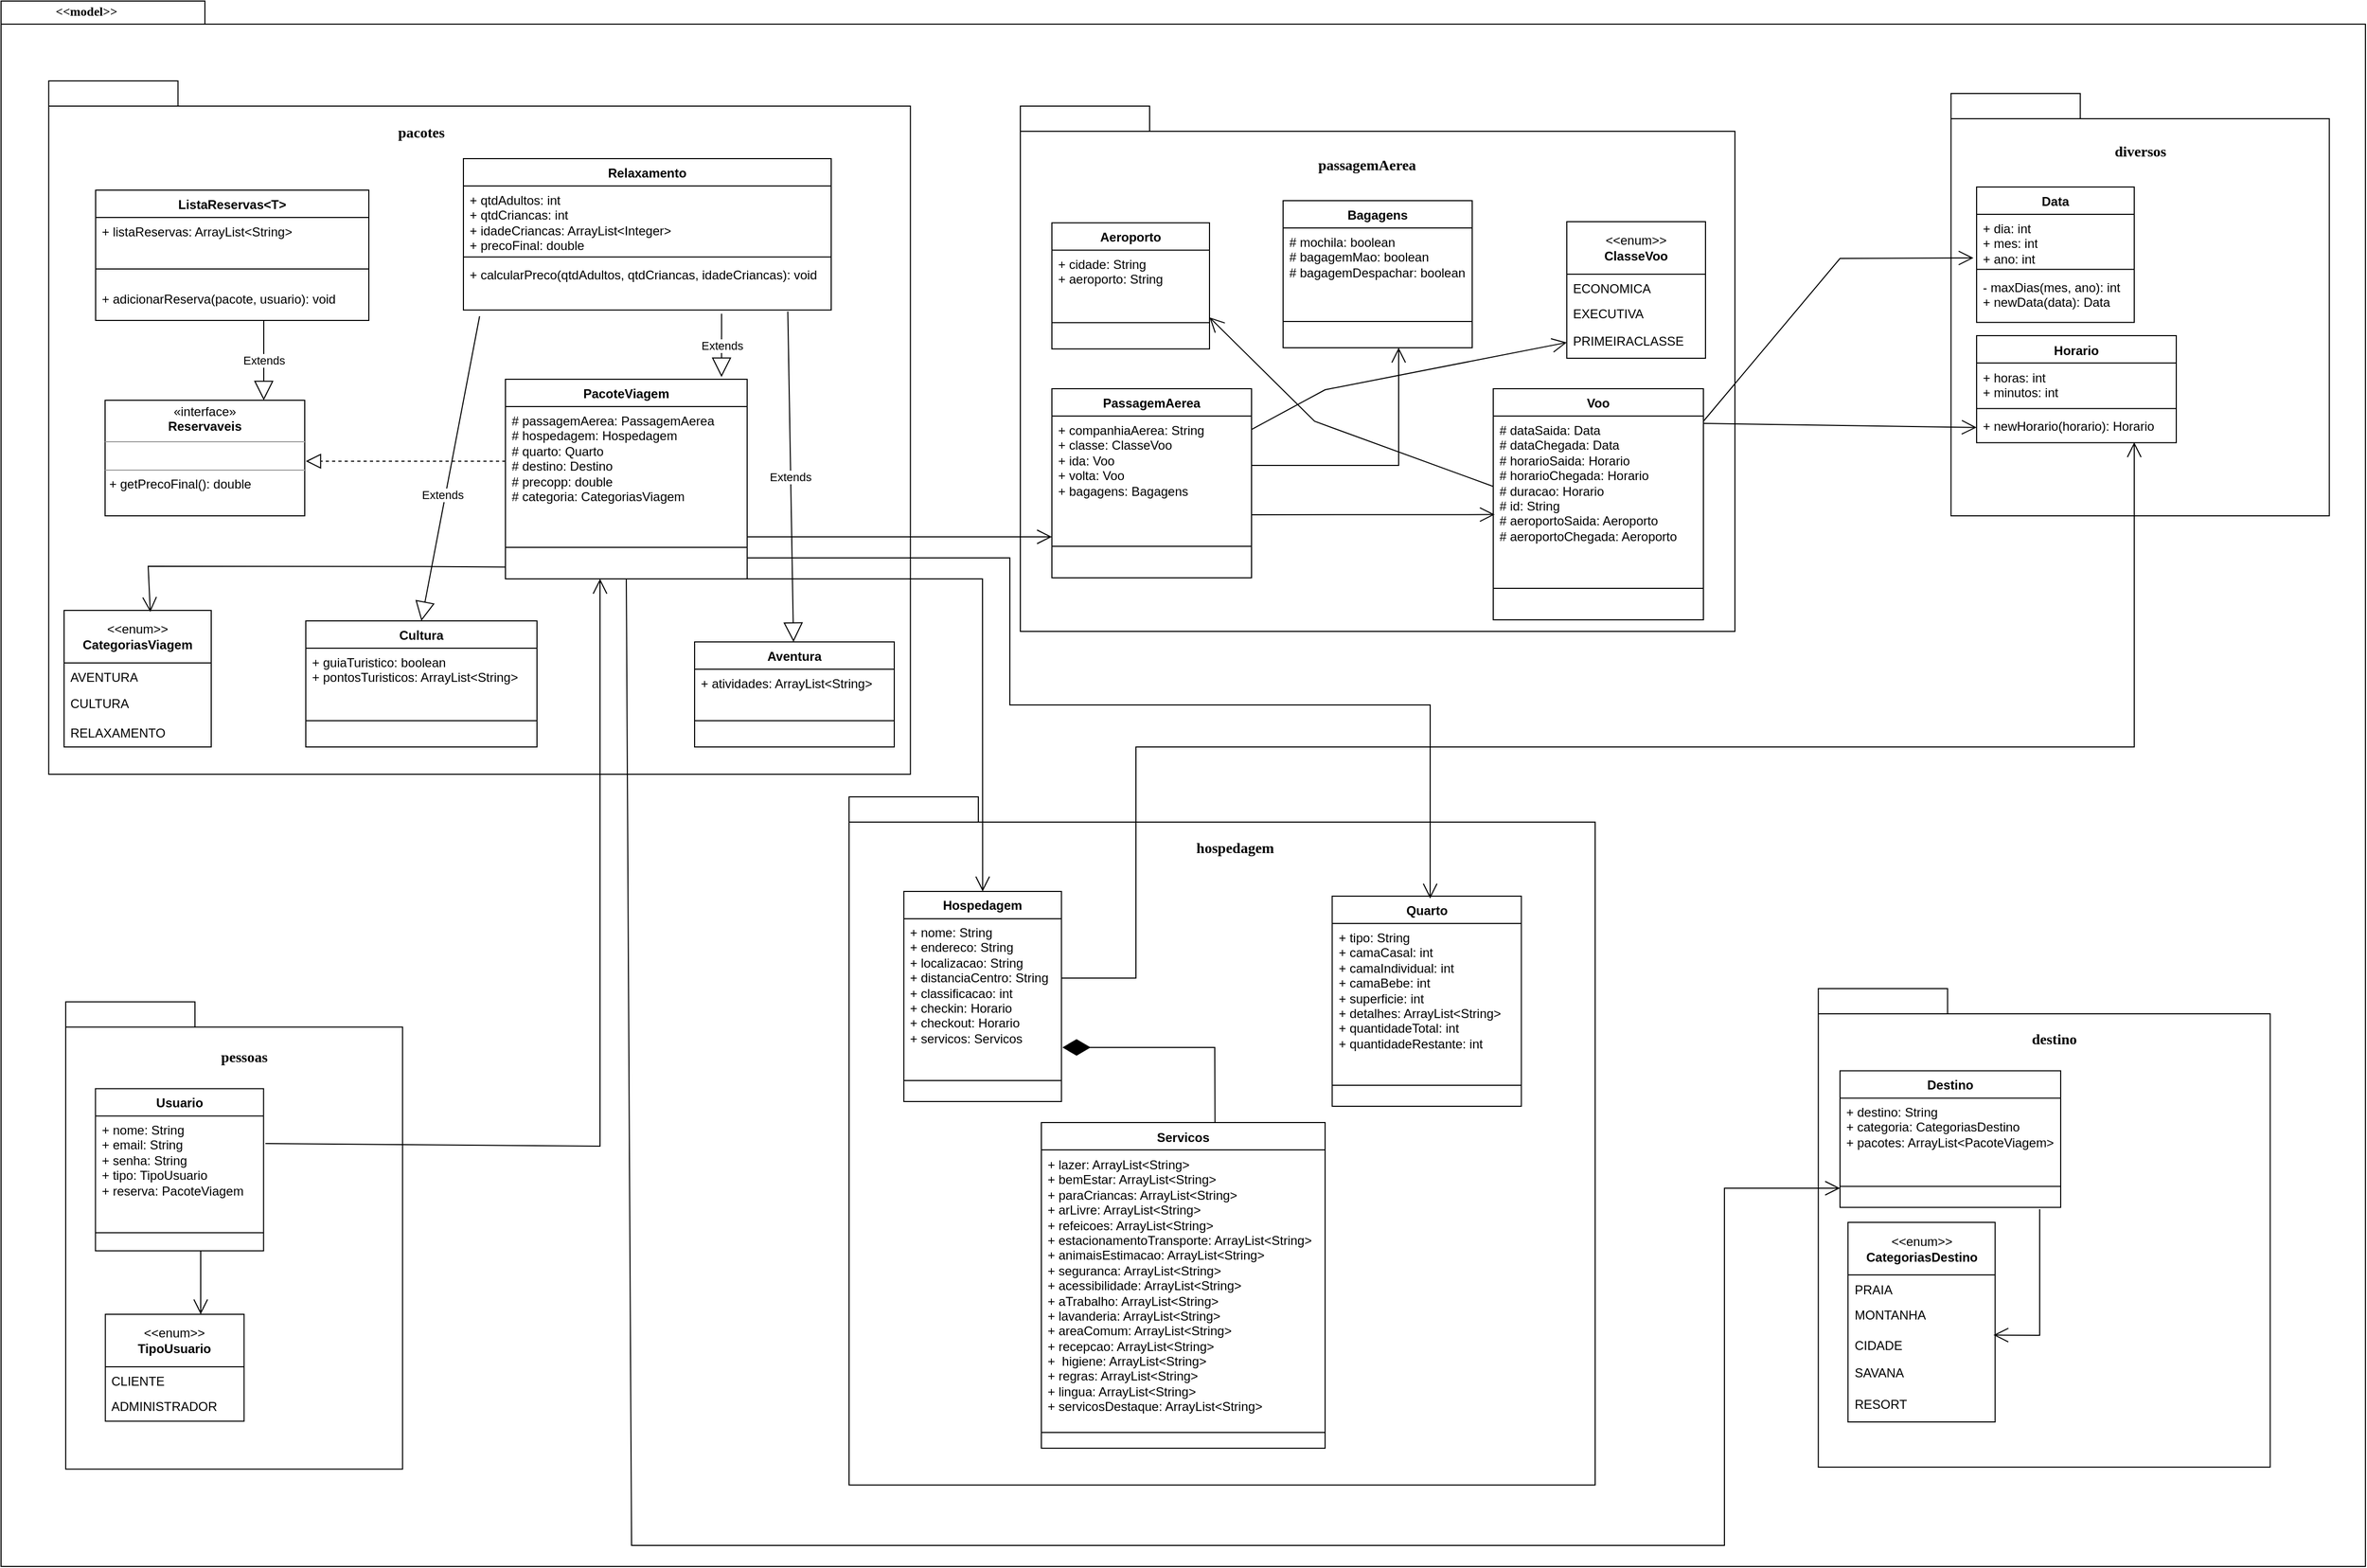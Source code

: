 <mxfile version="22.1.4" type="github">
  <diagram name="Page-1" id="b5b7bab2-c9e2-2cf4-8b2a-24fd1a2a6d21">
    <mxGraphModel dx="4480" dy="1912" grid="1" gridSize="10" guides="1" tooltips="1" connect="1" arrows="1" fold="1" page="1" pageScale="1" pageWidth="827" pageHeight="1169" background="none" math="0" shadow="0">
      <root>
        <mxCell id="0" />
        <mxCell id="1" parent="0" />
        <mxCell id="6e0c8c40b5770093-72" value="" style="shape=folder;fontStyle=1;spacingTop=10;tabWidth=194;tabHeight=22;tabPosition=left;html=1;rounded=0;shadow=0;comic=0;labelBackgroundColor=none;strokeWidth=1;fillColor=none;fontFamily=Verdana;fontSize=10;align=center;" parent="1" vertex="1">
          <mxGeometry x="220" y="20" width="2250" height="1490" as="geometry" />
        </mxCell>
        <mxCell id="6e0c8c40b5770093-18" value="" style="group" parent="1" vertex="1" connectable="0">
          <mxGeometry x="280" y="70" width="820" height="660" as="geometry" />
        </mxCell>
        <mxCell id="6e0c8c40b5770093-11" value="" style="shape=folder;fontStyle=1;spacingTop=10;tabWidth=123;tabHeight=24;tabPosition=left;html=1;rounded=0;shadow=0;comic=0;labelBackgroundColor=none;strokeWidth=1;fontFamily=Verdana;fontSize=10;align=center;" parent="6e0c8c40b5770093-18" vertex="1">
          <mxGeometry x="-14.64" y="25.99" width="820" height="660" as="geometry" />
        </mxCell>
        <mxCell id="uOKciexOjNlCDNnouLq3-6" value="&lt;font face=&quot;Verdana&quot; style=&quot;font-size: 14px;&quot;&gt;&lt;b&gt;pacotes&lt;/b&gt;&lt;/font&gt;" style="text;html=1;strokeColor=none;fillColor=none;align=center;verticalAlign=middle;whiteSpace=wrap;rounded=0;" vertex="1" parent="6e0c8c40b5770093-18">
          <mxGeometry x="252.141" y="-0.0" width="175.714" height="152.308" as="geometry" />
        </mxCell>
        <mxCell id="uOKciexOjNlCDNnouLq3-84" value="&amp;lt;&amp;lt;enum&amp;gt;&amp;gt;&lt;br&gt;&lt;b&gt;CategoriasViagem&lt;/b&gt;" style="swimlane;fontStyle=0;childLayout=stackLayout;horizontal=1;startSize=50;fillColor=none;horizontalStack=0;resizeParent=1;resizeParentMax=0;resizeLast=0;collapsible=1;marginBottom=0;whiteSpace=wrap;html=1;" vertex="1" parent="6e0c8c40b5770093-18">
          <mxGeometry y="530" width="140" height="129.996" as="geometry" />
        </mxCell>
        <mxCell id="uOKciexOjNlCDNnouLq3-85" value="AVENTURA" style="text;strokeColor=none;fillColor=none;align=left;verticalAlign=top;spacingLeft=4;spacingRight=4;overflow=hidden;rotatable=0;points=[[0,0.5],[1,0.5]];portConstraint=eastwest;whiteSpace=wrap;html=1;" vertex="1" parent="uOKciexOjNlCDNnouLq3-84">
          <mxGeometry y="50" width="140" height="24.514" as="geometry" />
        </mxCell>
        <mxCell id="uOKciexOjNlCDNnouLq3-86" value="CULTURA" style="text;strokeColor=none;fillColor=none;align=left;verticalAlign=top;spacingLeft=4;spacingRight=4;overflow=hidden;rotatable=0;points=[[0,0.5],[1,0.5]];portConstraint=eastwest;whiteSpace=wrap;html=1;" vertex="1" parent="uOKciexOjNlCDNnouLq3-84">
          <mxGeometry y="74.514" width="140" height="28.971" as="geometry" />
        </mxCell>
        <mxCell id="uOKciexOjNlCDNnouLq3-87" value="RELAXAMENTO" style="text;strokeColor=none;fillColor=none;align=left;verticalAlign=top;spacingLeft=4;spacingRight=4;overflow=hidden;rotatable=0;points=[[0,0.5],[1,0.5]];portConstraint=eastwest;whiteSpace=wrap;html=1;" vertex="1" parent="uOKciexOjNlCDNnouLq3-84">
          <mxGeometry y="103.486" width="140" height="26.51" as="geometry" />
        </mxCell>
        <mxCell id="uOKciexOjNlCDNnouLq3-90" value="ListaReservas&amp;lt;T&amp;gt;" style="swimlane;fontStyle=1;align=center;verticalAlign=top;childLayout=stackLayout;horizontal=1;startSize=26;horizontalStack=0;resizeParent=1;resizeParentMax=0;resizeLast=0;collapsible=1;marginBottom=0;whiteSpace=wrap;html=1;" vertex="1" parent="6e0c8c40b5770093-18">
          <mxGeometry x="30" y="130" width="260" height="124" as="geometry" />
        </mxCell>
        <mxCell id="uOKciexOjNlCDNnouLq3-91" value="+ listaReservas: ArrayList&amp;lt;String&amp;gt;&lt;br&gt;" style="text;strokeColor=none;fillColor=none;align=left;verticalAlign=top;spacingLeft=4;spacingRight=4;overflow=hidden;rotatable=0;points=[[0,0.5],[1,0.5]];portConstraint=eastwest;whiteSpace=wrap;html=1;" vertex="1" parent="uOKciexOjNlCDNnouLq3-90">
          <mxGeometry y="26" width="260" height="34" as="geometry" />
        </mxCell>
        <mxCell id="uOKciexOjNlCDNnouLq3-92" value="" style="line;strokeWidth=1;fillColor=none;align=left;verticalAlign=middle;spacingTop=-1;spacingLeft=3;spacingRight=3;rotatable=0;labelPosition=right;points=[];portConstraint=eastwest;strokeColor=inherit;" vertex="1" parent="uOKciexOjNlCDNnouLq3-90">
          <mxGeometry y="60" width="260" height="30" as="geometry" />
        </mxCell>
        <mxCell id="uOKciexOjNlCDNnouLq3-93" value="+ adicionarReserva(pacote, usuario): void" style="text;strokeColor=none;fillColor=none;align=left;verticalAlign=top;spacingLeft=4;spacingRight=4;overflow=hidden;rotatable=0;points=[[0,0.5],[1,0.5]];portConstraint=eastwest;whiteSpace=wrap;html=1;" vertex="1" parent="uOKciexOjNlCDNnouLq3-90">
          <mxGeometry y="90" width="260" height="34" as="geometry" />
        </mxCell>
        <mxCell id="uOKciexOjNlCDNnouLq3-94" value="PacoteViagem" style="swimlane;fontStyle=1;align=center;verticalAlign=top;childLayout=stackLayout;horizontal=1;startSize=26;horizontalStack=0;resizeParent=1;resizeParentMax=0;resizeLast=0;collapsible=1;marginBottom=0;whiteSpace=wrap;html=1;" vertex="1" parent="6e0c8c40b5770093-18">
          <mxGeometry x="420" y="309.995" width="230" height="190" as="geometry" />
        </mxCell>
        <mxCell id="uOKciexOjNlCDNnouLq3-95" value="#&amp;nbsp;passagemAerea: PassagemAerea&lt;br&gt;#&amp;nbsp;hospedagem: Hospedagem&lt;br&gt;#&amp;nbsp;quarto: Quarto&lt;br&gt;#&amp;nbsp;destino: Destino&lt;br style=&quot;border-color: var(--border-color);&quot;&gt;#&amp;nbsp;precopp: double&lt;br&gt;#&amp;nbsp;categoria: CategoriasViagem" style="text;strokeColor=none;fillColor=none;align=left;verticalAlign=top;spacingLeft=4;spacingRight=4;overflow=hidden;rotatable=0;points=[[0,0.5],[1,0.5]];portConstraint=eastwest;whiteSpace=wrap;html=1;" vertex="1" parent="uOKciexOjNlCDNnouLq3-94">
          <mxGeometry y="26" width="230" height="104" as="geometry" />
        </mxCell>
        <mxCell id="uOKciexOjNlCDNnouLq3-96" value="" style="line;strokeWidth=1;fillColor=none;align=left;verticalAlign=middle;spacingTop=-1;spacingLeft=3;spacingRight=3;rotatable=0;labelPosition=right;points=[];portConstraint=eastwest;strokeColor=inherit;" vertex="1" parent="uOKciexOjNlCDNnouLq3-94">
          <mxGeometry y="130" width="230" height="60" as="geometry" />
        </mxCell>
        <mxCell id="uOKciexOjNlCDNnouLq3-98" value="&lt;p style=&quot;margin:0px;margin-top:4px;text-align:center;&quot;&gt;«interface»&lt;br style=&quot;border-color: var(--border-color);&quot;&gt;&lt;b style=&quot;border-color: var(--border-color);&quot;&gt;Reservaveis&lt;/b&gt;&lt;br&gt;&lt;/p&gt;&lt;hr size=&quot;1&quot;&gt;&lt;p style=&quot;margin:0px;margin-left:4px;&quot;&gt;&lt;br&gt;&lt;/p&gt;&lt;hr size=&quot;1&quot;&gt;&lt;p style=&quot;margin:0px;margin-left:4px;&quot;&gt;+ getPrecoFinal(): double&lt;br&gt;&lt;/p&gt;" style="verticalAlign=top;align=left;overflow=fill;fontSize=12;fontFamily=Helvetica;html=1;whiteSpace=wrap;" vertex="1" parent="6e0c8c40b5770093-18">
          <mxGeometry x="39" y="330" width="190" height="110" as="geometry" />
        </mxCell>
        <mxCell id="uOKciexOjNlCDNnouLq3-99" value="Relaxamento" style="swimlane;fontStyle=1;align=center;verticalAlign=top;childLayout=stackLayout;horizontal=1;startSize=26;horizontalStack=0;resizeParent=1;resizeParentMax=0;resizeLast=0;collapsible=1;marginBottom=0;whiteSpace=wrap;html=1;" vertex="1" parent="6e0c8c40b5770093-18">
          <mxGeometry x="380" y="99.995" width="350" height="144.15" as="geometry" />
        </mxCell>
        <mxCell id="uOKciexOjNlCDNnouLq3-100" value="+&amp;nbsp;qtdAdultos: int&lt;br&gt;+&amp;nbsp;qtdCriancas: int&lt;br&gt;+&amp;nbsp;idadeCriancas: ArrayList&amp;lt;Integer&amp;gt;&lt;br&gt;+&amp;nbsp;precoFinal: double" style="text;strokeColor=none;fillColor=none;align=left;verticalAlign=top;spacingLeft=4;spacingRight=4;overflow=hidden;rotatable=0;points=[[0,0.5],[1,0.5]];portConstraint=eastwest;whiteSpace=wrap;html=1;" vertex="1" parent="uOKciexOjNlCDNnouLq3-99">
          <mxGeometry y="26" width="350" height="64" as="geometry" />
        </mxCell>
        <mxCell id="uOKciexOjNlCDNnouLq3-101" value="" style="line;strokeWidth=1;fillColor=none;align=left;verticalAlign=middle;spacingTop=-1;spacingLeft=3;spacingRight=3;rotatable=0;labelPosition=right;points=[];portConstraint=eastwest;strokeColor=inherit;" vertex="1" parent="uOKciexOjNlCDNnouLq3-99">
          <mxGeometry y="90" width="350" height="7.22" as="geometry" />
        </mxCell>
        <mxCell id="uOKciexOjNlCDNnouLq3-102" value="+ calcularPreco(qtdAdultos, qtdCriancas, idadeCriancas): void" style="text;strokeColor=none;fillColor=none;align=left;verticalAlign=top;spacingLeft=4;spacingRight=4;overflow=hidden;rotatable=0;points=[[0,0.5],[1,0.5]];portConstraint=eastwest;whiteSpace=wrap;html=1;" vertex="1" parent="uOKciexOjNlCDNnouLq3-99">
          <mxGeometry y="97.22" width="350" height="46.93" as="geometry" />
        </mxCell>
        <mxCell id="uOKciexOjNlCDNnouLq3-104" value="Cultura" style="swimlane;fontStyle=1;align=center;verticalAlign=top;childLayout=stackLayout;horizontal=1;startSize=26;horizontalStack=0;resizeParent=1;resizeParentMax=0;resizeLast=0;collapsible=1;marginBottom=0;whiteSpace=wrap;html=1;" vertex="1" parent="6e0c8c40b5770093-18">
          <mxGeometry x="230" y="539.995" width="220" height="120" as="geometry" />
        </mxCell>
        <mxCell id="uOKciexOjNlCDNnouLq3-105" value="+ guiaTuristico: boolean&lt;br&gt;+ pontosTuristicos: ArrayList&amp;lt;String&amp;gt;" style="text;strokeColor=none;fillColor=none;align=left;verticalAlign=top;spacingLeft=4;spacingRight=4;overflow=hidden;rotatable=0;points=[[0,0.5],[1,0.5]];portConstraint=eastwest;whiteSpace=wrap;html=1;" vertex="1" parent="uOKciexOjNlCDNnouLq3-104">
          <mxGeometry y="26" width="220" height="44" as="geometry" />
        </mxCell>
        <mxCell id="uOKciexOjNlCDNnouLq3-106" value="" style="line;strokeWidth=1;fillColor=none;align=left;verticalAlign=middle;spacingTop=-1;spacingLeft=3;spacingRight=3;rotatable=0;labelPosition=right;points=[];portConstraint=eastwest;strokeColor=inherit;" vertex="1" parent="uOKciexOjNlCDNnouLq3-104">
          <mxGeometry y="70" width="220" height="50" as="geometry" />
        </mxCell>
        <mxCell id="uOKciexOjNlCDNnouLq3-107" value="Aventura" style="swimlane;fontStyle=1;align=center;verticalAlign=top;childLayout=stackLayout;horizontal=1;startSize=26;horizontalStack=0;resizeParent=1;resizeParentMax=0;resizeLast=0;collapsible=1;marginBottom=0;whiteSpace=wrap;html=1;" vertex="1" parent="6e0c8c40b5770093-18">
          <mxGeometry x="600" y="559.995" width="190" height="100" as="geometry" />
        </mxCell>
        <mxCell id="uOKciexOjNlCDNnouLq3-108" value="+ atividades: ArrayList&amp;lt;String&amp;gt;" style="text;strokeColor=none;fillColor=none;align=left;verticalAlign=top;spacingLeft=4;spacingRight=4;overflow=hidden;rotatable=0;points=[[0,0.5],[1,0.5]];portConstraint=eastwest;whiteSpace=wrap;html=1;" vertex="1" parent="uOKciexOjNlCDNnouLq3-107">
          <mxGeometry y="26" width="190" height="24" as="geometry" />
        </mxCell>
        <mxCell id="uOKciexOjNlCDNnouLq3-109" value="" style="line;strokeWidth=1;fillColor=none;align=left;verticalAlign=middle;spacingTop=-1;spacingLeft=3;spacingRight=3;rotatable=0;labelPosition=right;points=[];portConstraint=eastwest;strokeColor=inherit;" vertex="1" parent="uOKciexOjNlCDNnouLq3-107">
          <mxGeometry y="50" width="190" height="50" as="geometry" />
        </mxCell>
        <mxCell id="uOKciexOjNlCDNnouLq3-115" value="" style="endArrow=open;endFill=1;endSize=12;html=1;rounded=0;exitX=-0.007;exitY=0.975;exitDx=0;exitDy=0;exitPerimeter=0;entryX=0.586;entryY=0.012;entryDx=0;entryDy=0;entryPerimeter=0;" edge="1" parent="6e0c8c40b5770093-18" target="uOKciexOjNlCDNnouLq3-84">
          <mxGeometry width="160" relative="1" as="geometry">
            <mxPoint x="420.0" y="488.695" as="sourcePoint" />
            <mxPoint x="354.78" y="281.3" as="targetPoint" />
            <Array as="points">
              <mxPoint x="341.61" y="488.3" />
              <mxPoint x="80" y="488" />
            </Array>
          </mxGeometry>
        </mxCell>
        <mxCell id="uOKciexOjNlCDNnouLq3-117" value="Extends" style="endArrow=block;endSize=16;endFill=0;html=1;rounded=0;entryX=0.894;entryY=-0.011;entryDx=0;entryDy=0;entryPerimeter=0;exitX=0.702;exitY=1.074;exitDx=0;exitDy=0;exitPerimeter=0;" edge="1" parent="6e0c8c40b5770093-18" source="uOKciexOjNlCDNnouLq3-102" target="uOKciexOjNlCDNnouLq3-94">
          <mxGeometry width="160" relative="1" as="geometry">
            <mxPoint x="475" y="290" as="sourcePoint" />
            <mxPoint x="635" y="290" as="targetPoint" />
          </mxGeometry>
        </mxCell>
        <mxCell id="uOKciexOjNlCDNnouLq3-118" value="" style="endArrow=block;dashed=1;endFill=0;endSize=12;html=1;rounded=0;exitX=0;exitY=0.5;exitDx=0;exitDy=0;" edge="1" parent="6e0c8c40b5770093-18" source="uOKciexOjNlCDNnouLq3-95">
          <mxGeometry width="160" relative="1" as="geometry">
            <mxPoint x="252.14" y="384.29" as="sourcePoint" />
            <mxPoint x="230" y="388" as="targetPoint" />
          </mxGeometry>
        </mxCell>
        <mxCell id="uOKciexOjNlCDNnouLq3-121" value="Extends" style="endArrow=block;endSize=16;endFill=0;html=1;rounded=0;" edge="1" parent="6e0c8c40b5770093-18">
          <mxGeometry width="160" relative="1" as="geometry">
            <mxPoint x="190" y="254" as="sourcePoint" />
            <mxPoint x="190" y="330" as="targetPoint" />
            <Array as="points">
              <mxPoint x="190" y="300" />
            </Array>
          </mxGeometry>
        </mxCell>
        <mxCell id="uOKciexOjNlCDNnouLq3-123" value="Extends" style="endArrow=block;endSize=16;endFill=0;html=1;rounded=0;exitX=0.044;exitY=1.125;exitDx=0;exitDy=0;exitPerimeter=0;entryX=0.5;entryY=0;entryDx=0;entryDy=0;" edge="1" parent="6e0c8c40b5770093-18" source="uOKciexOjNlCDNnouLq3-102" target="uOKciexOjNlCDNnouLq3-104">
          <mxGeometry x="0.176" y="-3" width="160" relative="1" as="geometry">
            <mxPoint x="200" y="264" as="sourcePoint" />
            <mxPoint x="200" y="340" as="targetPoint" />
            <Array as="points" />
            <mxPoint as="offset" />
          </mxGeometry>
        </mxCell>
        <mxCell id="uOKciexOjNlCDNnouLq3-124" value="Extends" style="endArrow=block;endSize=16;endFill=0;html=1;rounded=0;exitX=0.882;exitY=1.03;exitDx=0;exitDy=0;exitPerimeter=0;" edge="1" parent="6e0c8c40b5770093-18" source="uOKciexOjNlCDNnouLq3-102" target="uOKciexOjNlCDNnouLq3-107">
          <mxGeometry width="160" relative="1" as="geometry">
            <mxPoint x="636" y="258" as="sourcePoint" />
            <mxPoint x="636" y="318" as="targetPoint" />
          </mxGeometry>
        </mxCell>
        <mxCell id="6e0c8c40b5770093-19" value="" style="group" parent="1" vertex="1" connectable="0">
          <mxGeometry x="1190" y="120" width="680" height="508.02" as="geometry" />
        </mxCell>
        <mxCell id="6e0c8c40b5770093-20" value="" style="shape=folder;fontStyle=1;spacingTop=10;tabWidth=123;tabHeight=24;tabPosition=left;html=1;rounded=0;shadow=0;comic=0;labelBackgroundColor=none;strokeWidth=1;fontFamily=Verdana;fontSize=10;align=center;" parent="6e0c8c40b5770093-19" vertex="1">
          <mxGeometry width="680" height="500" as="geometry" />
        </mxCell>
        <mxCell id="uOKciexOjNlCDNnouLq3-7" value="&lt;font face=&quot;Verdana&quot; style=&quot;font-size: 14px;&quot;&gt;&lt;b&gt;passagemAerea&lt;/b&gt;&lt;/font&gt;" style="text;html=1;strokeColor=none;fillColor=none;align=center;verticalAlign=middle;whiteSpace=wrap;rounded=0;" vertex="1" parent="6e0c8c40b5770093-19">
          <mxGeometry x="257.143" y="-0.376" width="145.714" height="115.385" as="geometry" />
        </mxCell>
        <mxCell id="uOKciexOjNlCDNnouLq3-66" value="&amp;lt;&amp;lt;enum&amp;gt;&amp;gt;&lt;br&gt;&lt;b&gt;ClasseVoo&lt;/b&gt;" style="swimlane;fontStyle=0;childLayout=stackLayout;horizontal=1;startSize=50;fillColor=none;horizontalStack=0;resizeParent=1;resizeParentMax=0;resizeLast=0;collapsible=1;marginBottom=0;whiteSpace=wrap;html=1;" vertex="1" parent="6e0c8c40b5770093-19">
          <mxGeometry x="520.0" y="110.0" width="132" height="130.003" as="geometry" />
        </mxCell>
        <mxCell id="uOKciexOjNlCDNnouLq3-67" value="ECONOMICA" style="text;strokeColor=none;fillColor=none;align=left;verticalAlign=top;spacingLeft=4;spacingRight=4;overflow=hidden;rotatable=0;points=[[0,0.5],[1,0.5]];portConstraint=eastwest;whiteSpace=wrap;html=1;" vertex="1" parent="uOKciexOjNlCDNnouLq3-66">
          <mxGeometry y="50" width="132" height="23.703" as="geometry" />
        </mxCell>
        <mxCell id="uOKciexOjNlCDNnouLq3-68" value="EXECUTIVA" style="text;strokeColor=none;fillColor=none;align=left;verticalAlign=top;spacingLeft=4;spacingRight=4;overflow=hidden;rotatable=0;points=[[0,0.5],[1,0.5]];portConstraint=eastwest;whiteSpace=wrap;html=1;" vertex="1" parent="uOKciexOjNlCDNnouLq3-66">
          <mxGeometry y="73.703" width="132" height="26.3" as="geometry" />
        </mxCell>
        <mxCell id="uOKciexOjNlCDNnouLq3-69" value="PRIMEIRACLASSE" style="text;strokeColor=none;fillColor=none;align=left;verticalAlign=top;spacingLeft=4;spacingRight=4;overflow=hidden;rotatable=0;points=[[0,0.5],[1,0.5]];portConstraint=eastwest;whiteSpace=wrap;html=1;" vertex="1" parent="uOKciexOjNlCDNnouLq3-66">
          <mxGeometry y="100.003" width="132" height="30" as="geometry" />
        </mxCell>
        <mxCell id="uOKciexOjNlCDNnouLq3-70" value="Aeroporto" style="swimlane;fontStyle=1;align=center;verticalAlign=top;childLayout=stackLayout;horizontal=1;startSize=26;horizontalStack=0;resizeParent=1;resizeParentMax=0;resizeLast=0;collapsible=1;marginBottom=0;whiteSpace=wrap;html=1;" vertex="1" parent="6e0c8c40b5770093-19">
          <mxGeometry x="30" y="111.125" width="150" height="120" as="geometry" />
        </mxCell>
        <mxCell id="uOKciexOjNlCDNnouLq3-71" value="+ cidade: String&lt;br&gt;+ aeroporto: String" style="text;strokeColor=none;fillColor=none;align=left;verticalAlign=top;spacingLeft=4;spacingRight=4;overflow=hidden;rotatable=0;points=[[0,0.5],[1,0.5]];portConstraint=eastwest;whiteSpace=wrap;html=1;" vertex="1" parent="uOKciexOjNlCDNnouLq3-70">
          <mxGeometry y="26" width="150" height="44" as="geometry" />
        </mxCell>
        <mxCell id="uOKciexOjNlCDNnouLq3-72" value="" style="line;strokeWidth=1;fillColor=none;align=left;verticalAlign=middle;spacingTop=-1;spacingLeft=3;spacingRight=3;rotatable=0;labelPosition=right;points=[];portConstraint=eastwest;strokeColor=inherit;" vertex="1" parent="uOKciexOjNlCDNnouLq3-70">
          <mxGeometry y="70" width="150" height="50" as="geometry" />
        </mxCell>
        <mxCell id="uOKciexOjNlCDNnouLq3-74" value="Bagagens" style="swimlane;fontStyle=1;align=center;verticalAlign=top;childLayout=stackLayout;horizontal=1;startSize=26;horizontalStack=0;resizeParent=1;resizeParentMax=0;resizeLast=0;collapsible=1;marginBottom=0;whiteSpace=wrap;html=1;" vertex="1" parent="6e0c8c40b5770093-19">
          <mxGeometry x="250" y="89.995" width="180" height="140" as="geometry" />
        </mxCell>
        <mxCell id="uOKciexOjNlCDNnouLq3-75" value="# mochila: boolean&lt;br&gt;# bagagemMao: boolean&lt;br&gt;# bagagemDespachar: boolean" style="text;strokeColor=none;fillColor=none;align=left;verticalAlign=top;spacingLeft=4;spacingRight=4;overflow=hidden;rotatable=0;points=[[0,0.5],[1,0.5]];portConstraint=eastwest;whiteSpace=wrap;html=1;" vertex="1" parent="uOKciexOjNlCDNnouLq3-74">
          <mxGeometry y="26" width="180" height="64" as="geometry" />
        </mxCell>
        <mxCell id="uOKciexOjNlCDNnouLq3-76" value="" style="line;strokeWidth=1;fillColor=none;align=left;verticalAlign=middle;spacingTop=-1;spacingLeft=3;spacingRight=3;rotatable=0;labelPosition=right;points=[];portConstraint=eastwest;strokeColor=inherit;" vertex="1" parent="uOKciexOjNlCDNnouLq3-74">
          <mxGeometry y="90" width="180" height="50" as="geometry" />
        </mxCell>
        <mxCell id="uOKciexOjNlCDNnouLq3-77" value="PassagemAerea" style="swimlane;fontStyle=1;align=center;verticalAlign=top;childLayout=stackLayout;horizontal=1;startSize=26;horizontalStack=0;resizeParent=1;resizeParentMax=0;resizeLast=0;collapsible=1;marginBottom=0;whiteSpace=wrap;html=1;" vertex="1" parent="6e0c8c40b5770093-19">
          <mxGeometry x="30" y="268.995" width="190" height="180" as="geometry" />
        </mxCell>
        <mxCell id="uOKciexOjNlCDNnouLq3-78" value="+&amp;nbsp;companhiaAerea: String&lt;br&gt;+&amp;nbsp;classe: ClasseVoo&lt;br&gt;+&amp;nbsp;ida: Voo&lt;br&gt;+&amp;nbsp;volta: Voo&lt;br style=&quot;border-color: var(--border-color);&quot;&gt;+&amp;nbsp;bagagens: Bagagens" style="text;strokeColor=none;fillColor=none;align=left;verticalAlign=top;spacingLeft=4;spacingRight=4;overflow=hidden;rotatable=0;points=[[0,0.5],[1,0.5]];portConstraint=eastwest;whiteSpace=wrap;html=1;" vertex="1" parent="uOKciexOjNlCDNnouLq3-77">
          <mxGeometry y="26" width="190" height="94" as="geometry" />
        </mxCell>
        <mxCell id="uOKciexOjNlCDNnouLq3-79" value="" style="line;strokeWidth=1;fillColor=none;align=left;verticalAlign=middle;spacingTop=-1;spacingLeft=3;spacingRight=3;rotatable=0;labelPosition=right;points=[];portConstraint=eastwest;strokeColor=inherit;" vertex="1" parent="uOKciexOjNlCDNnouLq3-77">
          <mxGeometry y="120" width="190" height="60" as="geometry" />
        </mxCell>
        <mxCell id="uOKciexOjNlCDNnouLq3-81" value="Voo" style="swimlane;fontStyle=1;align=center;verticalAlign=top;childLayout=stackLayout;horizontal=1;startSize=26;horizontalStack=0;resizeParent=1;resizeParentMax=0;resizeLast=0;collapsible=1;marginBottom=0;whiteSpace=wrap;html=1;" vertex="1" parent="6e0c8c40b5770093-19">
          <mxGeometry x="450" y="268.995" width="200" height="220" as="geometry" />
        </mxCell>
        <mxCell id="uOKciexOjNlCDNnouLq3-82" value="#&amp;nbsp;dataSaida: Data&lt;br&gt;#&amp;nbsp;dataChegada: Data&lt;br&gt;#&amp;nbsp;horarioSaida: Horario&lt;br&gt;#&amp;nbsp;horarioChegada: Horario&lt;br style=&quot;border-color: var(--border-color);&quot;&gt;#&amp;nbsp;duracao: Horario&lt;br&gt;#&amp;nbsp;id: String&lt;br style=&quot;border-color: var(--border-color);&quot;&gt;#&amp;nbsp;aeroportoSaida: Aeroporto&lt;br style=&quot;border-color: var(--border-color);&quot;&gt;#&amp;nbsp;aeroportoChegada: Aeroporto" style="text;strokeColor=none;fillColor=none;align=left;verticalAlign=top;spacingLeft=4;spacingRight=4;overflow=hidden;rotatable=0;points=[[0,0.5],[1,0.5]];portConstraint=eastwest;whiteSpace=wrap;html=1;" vertex="1" parent="uOKciexOjNlCDNnouLq3-81">
          <mxGeometry y="26" width="200" height="134" as="geometry" />
        </mxCell>
        <mxCell id="uOKciexOjNlCDNnouLq3-83" value="" style="line;strokeWidth=1;fillColor=none;align=left;verticalAlign=middle;spacingTop=-1;spacingLeft=3;spacingRight=3;rotatable=0;labelPosition=right;points=[];portConstraint=eastwest;strokeColor=inherit;" vertex="1" parent="uOKciexOjNlCDNnouLq3-81">
          <mxGeometry y="160" width="200" height="60" as="geometry" />
        </mxCell>
        <mxCell id="uOKciexOjNlCDNnouLq3-133" value="" style="endArrow=open;endFill=1;endSize=12;html=1;rounded=0;exitX=0;exitY=0.5;exitDx=0;exitDy=0;entryX=1;entryY=0.75;entryDx=0;entryDy=0;" edge="1" parent="6e0c8c40b5770093-19" source="uOKciexOjNlCDNnouLq3-82" target="uOKciexOjNlCDNnouLq3-70">
          <mxGeometry width="160" relative="1" as="geometry">
            <mxPoint x="267.14" y="310" as="sourcePoint" />
            <mxPoint x="427.14" y="310" as="targetPoint" />
            <Array as="points">
              <mxPoint x="280" y="300" />
            </Array>
          </mxGeometry>
        </mxCell>
        <mxCell id="uOKciexOjNlCDNnouLq3-136" value="" style="endArrow=open;endFill=1;endSize=12;html=1;rounded=0;entryX=0.007;entryY=0.7;entryDx=0;entryDy=0;entryPerimeter=0;" edge="1" parent="6e0c8c40b5770093-19" target="uOKciexOjNlCDNnouLq3-82">
          <mxGeometry width="160" relative="1" as="geometry">
            <mxPoint x="220" y="389" as="sourcePoint" />
            <mxPoint x="750" y="390" as="targetPoint" />
          </mxGeometry>
        </mxCell>
        <mxCell id="uOKciexOjNlCDNnouLq3-138" value="" style="endArrow=open;endFill=1;endSize=12;html=1;rounded=0;entryX=0;entryY=0.5;entryDx=0;entryDy=0;" edge="1" parent="6e0c8c40b5770093-19" source="uOKciexOjNlCDNnouLq3-77" target="uOKciexOjNlCDNnouLq3-69">
          <mxGeometry width="160" relative="1" as="geometry">
            <mxPoint x="590" y="340" as="sourcePoint" />
            <mxPoint x="750" y="340" as="targetPoint" />
            <Array as="points">
              <mxPoint x="290" y="270" />
            </Array>
          </mxGeometry>
        </mxCell>
        <mxCell id="6e0c8c40b5770093-30" value="" style="group" parent="1" vertex="1" connectable="0">
          <mxGeometry x="2060" y="140.01" width="375.65" height="370" as="geometry" />
        </mxCell>
        <mxCell id="6e0c8c40b5770093-24" value="" style="group" parent="6e0c8c40b5770093-30" vertex="1" connectable="0">
          <mxGeometry width="375.65" height="370.0" as="geometry" />
        </mxCell>
        <mxCell id="6e0c8c40b5770093-25" value="" style="shape=folder;fontStyle=1;spacingTop=10;tabWidth=123;tabHeight=24;tabPosition=left;html=1;rounded=0;shadow=0;comic=0;labelBackgroundColor=none;strokeWidth=1;fontFamily=Verdana;fontSize=10;align=center;" parent="6e0c8c40b5770093-24" vertex="1">
          <mxGeometry x="15.65" y="-31.991" width="360" height="401.991" as="geometry" />
        </mxCell>
        <mxCell id="uOKciexOjNlCDNnouLq3-8" value="&lt;font face=&quot;Verdana&quot; style=&quot;font-size: 14px;&quot;&gt;&lt;b&gt;diversos&lt;/b&gt;&lt;/font&gt;" style="text;html=1;strokeColor=none;fillColor=none;align=center;verticalAlign=middle;whiteSpace=wrap;rounded=0;" vertex="1" parent="6e0c8c40b5770093-24">
          <mxGeometry x="148.7" width="93.91" height="47.02" as="geometry" />
        </mxCell>
        <mxCell id="uOKciexOjNlCDNnouLq3-25" value="Horario" style="swimlane;fontStyle=1;align=center;verticalAlign=top;childLayout=stackLayout;horizontal=1;startSize=26;horizontalStack=0;resizeParent=1;resizeParentMax=0;resizeLast=0;collapsible=1;marginBottom=0;whiteSpace=wrap;html=1;" vertex="1" parent="6e0c8c40b5770093-24">
          <mxGeometry x="40" y="198.537" width="190" height="101.805" as="geometry" />
        </mxCell>
        <mxCell id="uOKciexOjNlCDNnouLq3-26" value="+&amp;nbsp;horas: int&lt;br&gt;+&amp;nbsp;minutos: int" style="text;strokeColor=none;fillColor=none;align=left;verticalAlign=top;spacingLeft=4;spacingRight=4;overflow=hidden;rotatable=0;points=[[0,0.5],[1,0.5]];portConstraint=eastwest;whiteSpace=wrap;html=1;" vertex="1" parent="uOKciexOjNlCDNnouLq3-25">
          <mxGeometry y="26" width="190" height="39.707" as="geometry" />
        </mxCell>
        <mxCell id="uOKciexOjNlCDNnouLq3-27" value="" style="line;strokeWidth=1;fillColor=none;align=left;verticalAlign=middle;spacingTop=-1;spacingLeft=3;spacingRight=3;rotatable=0;labelPosition=right;points=[];portConstraint=eastwest;strokeColor=inherit;" vertex="1" parent="uOKciexOjNlCDNnouLq3-25">
          <mxGeometry y="65.707" width="190" height="7.22" as="geometry" />
        </mxCell>
        <mxCell id="uOKciexOjNlCDNnouLq3-28" value="+ newHorario(horario): Horario" style="text;strokeColor=none;fillColor=none;align=left;verticalAlign=top;spacingLeft=4;spacingRight=4;overflow=hidden;rotatable=0;points=[[0,0.5],[1,0.5]];portConstraint=eastwest;whiteSpace=wrap;html=1;" vertex="1" parent="uOKciexOjNlCDNnouLq3-25">
          <mxGeometry y="72.927" width="190" height="28.878" as="geometry" />
        </mxCell>
        <mxCell id="uOKciexOjNlCDNnouLq3-21" value="Data" style="swimlane;fontStyle=1;align=center;verticalAlign=top;childLayout=stackLayout;horizontal=1;startSize=26;horizontalStack=0;resizeParent=1;resizeParentMax=0;resizeLast=0;collapsible=1;marginBottom=0;whiteSpace=wrap;html=1;" vertex="1" parent="6e0c8c40b5770093-24">
          <mxGeometry x="40" y="57.025" width="150" height="128.878" as="geometry" />
        </mxCell>
        <mxCell id="uOKciexOjNlCDNnouLq3-22" value="+&amp;nbsp;dia: int&lt;br&gt;+&amp;nbsp;mes: int&lt;br&gt;+&amp;nbsp;ano: int" style="text;strokeColor=none;fillColor=none;align=left;verticalAlign=top;spacingLeft=4;spacingRight=4;overflow=hidden;rotatable=0;points=[[0,0.5],[1,0.5]];portConstraint=eastwest;whiteSpace=wrap;html=1;" vertex="1" parent="uOKciexOjNlCDNnouLq3-21">
          <mxGeometry y="26" width="150" height="48.732" as="geometry" />
        </mxCell>
        <mxCell id="uOKciexOjNlCDNnouLq3-23" value="" style="line;strokeWidth=1;fillColor=none;align=left;verticalAlign=middle;spacingTop=-1;spacingLeft=3;spacingRight=3;rotatable=0;labelPosition=right;points=[];portConstraint=eastwest;strokeColor=inherit;" vertex="1" parent="uOKciexOjNlCDNnouLq3-21">
          <mxGeometry y="74.732" width="150" height="7.22" as="geometry" />
        </mxCell>
        <mxCell id="uOKciexOjNlCDNnouLq3-24" value="- maxDias(mes, ano): int&lt;br&gt;+ newData(data): Data" style="text;strokeColor=none;fillColor=none;align=left;verticalAlign=top;spacingLeft=4;spacingRight=4;overflow=hidden;rotatable=0;points=[[0,0.5],[1,0.5]];portConstraint=eastwest;whiteSpace=wrap;html=1;" vertex="1" parent="uOKciexOjNlCDNnouLq3-21">
          <mxGeometry y="81.951" width="150" height="46.927" as="geometry" />
        </mxCell>
        <mxCell id="6e0c8c40b5770093-73" value="&lt;b&gt;&lt;font style=&quot;font-size: 12px;&quot;&gt;&amp;lt;&amp;lt;model&amp;gt;&amp;gt;&lt;/font&gt;&lt;/b&gt;" style="text;html=1;align=left;verticalAlign=top;spacingTop=-4;fontSize=10;fontFamily=Verdana" parent="1" vertex="1">
          <mxGeometry x="270" y="20" width="130" height="20" as="geometry" />
        </mxCell>
        <mxCell id="uOKciexOjNlCDNnouLq3-9" value="" style="group" vertex="1" connectable="0" parent="1">
          <mxGeometry x="1940" y="982.5" width="448.7" height="460" as="geometry" />
        </mxCell>
        <mxCell id="uOKciexOjNlCDNnouLq3-10" value="" style="group" vertex="1" connectable="0" parent="uOKciexOjNlCDNnouLq3-9">
          <mxGeometry width="448.7" height="460" as="geometry" />
        </mxCell>
        <mxCell id="uOKciexOjNlCDNnouLq3-11" value="" style="shape=folder;fontStyle=1;spacingTop=10;tabWidth=123;tabHeight=24;tabPosition=left;html=1;rounded=0;shadow=0;comic=0;labelBackgroundColor=none;strokeWidth=1;fontFamily=Verdana;fontSize=10;align=center;" vertex="1" parent="uOKciexOjNlCDNnouLq3-10">
          <mxGeometry x="9.35" y="-22.5" width="430" height="455.45" as="geometry" />
        </mxCell>
        <mxCell id="uOKciexOjNlCDNnouLq3-12" value="&lt;font face=&quot;Verdana&quot; style=&quot;font-size: 14px;&quot;&gt;&lt;b&gt;destino&lt;/b&gt;&lt;/font&gt;" style="text;html=1;strokeColor=none;fillColor=none;align=center;verticalAlign=middle;whiteSpace=wrap;rounded=0;" vertex="1" parent="uOKciexOjNlCDNnouLq3-10">
          <mxGeometry x="177.609" y="0.002" width="112.174" height="53.182" as="geometry" />
        </mxCell>
        <mxCell id="uOKciexOjNlCDNnouLq3-29" value="Destino" style="swimlane;fontStyle=1;align=center;verticalAlign=top;childLayout=stackLayout;horizontal=1;startSize=26;horizontalStack=0;resizeParent=1;resizeParentMax=0;resizeLast=0;collapsible=1;marginBottom=0;whiteSpace=wrap;html=1;" vertex="1" parent="uOKciexOjNlCDNnouLq3-10">
          <mxGeometry x="30" y="55.71" width="210" height="130" as="geometry" />
        </mxCell>
        <mxCell id="uOKciexOjNlCDNnouLq3-30" value="+&amp;nbsp;destino: String&lt;br&gt;+&amp;nbsp;categoria: CategoriasDestino&lt;br&gt;+&amp;nbsp;pacotes: ArrayList&amp;lt;PacoteViagem&amp;gt;" style="text;strokeColor=none;fillColor=none;align=left;verticalAlign=top;spacingLeft=4;spacingRight=4;overflow=hidden;rotatable=0;points=[[0,0.5],[1,0.5]];portConstraint=eastwest;whiteSpace=wrap;html=1;" vertex="1" parent="uOKciexOjNlCDNnouLq3-29">
          <mxGeometry y="26" width="210" height="64" as="geometry" />
        </mxCell>
        <mxCell id="uOKciexOjNlCDNnouLq3-31" value="" style="line;strokeWidth=1;fillColor=none;align=left;verticalAlign=middle;spacingTop=-1;spacingLeft=3;spacingRight=3;rotatable=0;labelPosition=right;points=[];portConstraint=eastwest;strokeColor=inherit;" vertex="1" parent="uOKciexOjNlCDNnouLq3-29">
          <mxGeometry y="90" width="210" height="40" as="geometry" />
        </mxCell>
        <mxCell id="uOKciexOjNlCDNnouLq3-33" value="&amp;lt;&amp;lt;enum&amp;gt;&amp;gt;&lt;br&gt;&lt;b&gt;CategoriasDestino&lt;/b&gt;" style="swimlane;fontStyle=0;childLayout=stackLayout;horizontal=1;startSize=50;fillColor=none;horizontalStack=0;resizeParent=1;resizeParentMax=0;resizeLast=0;collapsible=1;marginBottom=0;whiteSpace=wrap;html=1;" vertex="1" parent="uOKciexOjNlCDNnouLq3-10">
          <mxGeometry x="37.61" y="200" width="140" height="189.996" as="geometry" />
        </mxCell>
        <mxCell id="uOKciexOjNlCDNnouLq3-34" value="PRAIA" style="text;strokeColor=none;fillColor=none;align=left;verticalAlign=top;spacingLeft=4;spacingRight=4;overflow=hidden;rotatable=0;points=[[0,0.5],[1,0.5]];portConstraint=eastwest;whiteSpace=wrap;html=1;" vertex="1" parent="uOKciexOjNlCDNnouLq3-33">
          <mxGeometry y="50" width="140" height="24.514" as="geometry" />
        </mxCell>
        <mxCell id="uOKciexOjNlCDNnouLq3-35" value="MONTANHA" style="text;strokeColor=none;fillColor=none;align=left;verticalAlign=top;spacingLeft=4;spacingRight=4;overflow=hidden;rotatable=0;points=[[0,0.5],[1,0.5]];portConstraint=eastwest;whiteSpace=wrap;html=1;" vertex="1" parent="uOKciexOjNlCDNnouLq3-33">
          <mxGeometry y="74.514" width="140" height="28.971" as="geometry" />
        </mxCell>
        <mxCell id="uOKciexOjNlCDNnouLq3-36" value="CIDADE" style="text;strokeColor=none;fillColor=none;align=left;verticalAlign=top;spacingLeft=4;spacingRight=4;overflow=hidden;rotatable=0;points=[[0,0.5],[1,0.5]];portConstraint=eastwest;whiteSpace=wrap;html=1;" vertex="1" parent="uOKciexOjNlCDNnouLq3-33">
          <mxGeometry y="103.486" width="140" height="26.51" as="geometry" />
        </mxCell>
        <mxCell id="uOKciexOjNlCDNnouLq3-37" value="SAVANA" style="text;strokeColor=none;fillColor=none;align=left;verticalAlign=top;spacingLeft=4;spacingRight=4;overflow=hidden;rotatable=0;points=[[0,0.5],[1,0.5]];portConstraint=eastwest;whiteSpace=wrap;html=1;" vertex="1" parent="uOKciexOjNlCDNnouLq3-33">
          <mxGeometry y="129.996" width="140" height="30" as="geometry" />
        </mxCell>
        <mxCell id="uOKciexOjNlCDNnouLq3-39" value="RESORT" style="text;strokeColor=none;fillColor=none;align=left;verticalAlign=top;spacingLeft=4;spacingRight=4;overflow=hidden;rotatable=0;points=[[0,0.5],[1,0.5]];portConstraint=eastwest;whiteSpace=wrap;html=1;" vertex="1" parent="uOKciexOjNlCDNnouLq3-33">
          <mxGeometry y="159.996" width="140" height="30" as="geometry" />
        </mxCell>
        <mxCell id="uOKciexOjNlCDNnouLq3-125" value="" style="endArrow=open;endFill=1;endSize=12;html=1;rounded=0;entryX=0.989;entryY=0.143;entryDx=0;entryDy=0;entryPerimeter=0;" edge="1" parent="uOKciexOjNlCDNnouLq3-10" target="uOKciexOjNlCDNnouLq3-36">
          <mxGeometry width="160" relative="1" as="geometry">
            <mxPoint x="220" y="187.5" as="sourcePoint" />
            <mxPoint x="420" y="191.69" as="targetPoint" />
            <Array as="points">
              <mxPoint x="220" y="307.5" />
            </Array>
          </mxGeometry>
        </mxCell>
        <mxCell id="uOKciexOjNlCDNnouLq3-13" value="" style="group" vertex="1" connectable="0" parent="1">
          <mxGeometry x="1020" y="787.5" width="710" height="655" as="geometry" />
        </mxCell>
        <mxCell id="uOKciexOjNlCDNnouLq3-14" value="" style="group" vertex="1" connectable="0" parent="uOKciexOjNlCDNnouLq3-13">
          <mxGeometry y="-10" width="710" height="655.0" as="geometry" />
        </mxCell>
        <mxCell id="uOKciexOjNlCDNnouLq3-15" value="" style="shape=folder;fontStyle=1;spacingTop=10;tabWidth=123;tabHeight=24;tabPosition=left;html=1;rounded=0;shadow=0;comic=0;labelBackgroundColor=none;strokeWidth=1;fontFamily=Verdana;fontSize=10;align=center;" vertex="1" parent="uOKciexOjNlCDNnouLq3-14">
          <mxGeometry x="7.0" y="0.005" width="710" height="655.0" as="geometry" />
        </mxCell>
        <mxCell id="uOKciexOjNlCDNnouLq3-16" value="&lt;font face=&quot;Verdana&quot; style=&quot;font-size: 14px;&quot;&gt;&lt;b&gt;hospedagem&lt;/b&gt;&lt;/font&gt;" style="text;html=1;strokeColor=none;fillColor=none;align=center;verticalAlign=middle;whiteSpace=wrap;rounded=0;" vertex="1" parent="uOKciexOjNlCDNnouLq3-14">
          <mxGeometry x="281.521" y="5.235" width="185.217" height="89.318" as="geometry" />
        </mxCell>
        <mxCell id="uOKciexOjNlCDNnouLq3-41" value="Hospedagem" style="swimlane;fontStyle=1;align=center;verticalAlign=top;childLayout=stackLayout;horizontal=1;startSize=26;horizontalStack=0;resizeParent=1;resizeParentMax=0;resizeLast=0;collapsible=1;marginBottom=0;whiteSpace=wrap;html=1;" vertex="1" parent="uOKciexOjNlCDNnouLq3-14">
          <mxGeometry x="59.13" y="89.995" width="150" height="200" as="geometry" />
        </mxCell>
        <mxCell id="uOKciexOjNlCDNnouLq3-42" value="+&amp;nbsp;nome: String&lt;br&gt;+&amp;nbsp;endereco: String&lt;br&gt;+&amp;nbsp;localizacao: String&lt;br&gt;+&amp;nbsp;distanciaCentro: String&lt;br style=&quot;border-color: var(--border-color);&quot;&gt;+&amp;nbsp;classificacao: int&lt;br style=&quot;border-color: var(--border-color);&quot;&gt;+&amp;nbsp;checkin: Horario&lt;br&gt;+&amp;nbsp;checkout: Horario&lt;br&gt;+&amp;nbsp;servicos: Servicos" style="text;strokeColor=none;fillColor=none;align=left;verticalAlign=top;spacingLeft=4;spacingRight=4;overflow=hidden;rotatable=0;points=[[0,0.5],[1,0.5]];portConstraint=eastwest;whiteSpace=wrap;html=1;" vertex="1" parent="uOKciexOjNlCDNnouLq3-41">
          <mxGeometry y="26" width="150" height="134" as="geometry" />
        </mxCell>
        <mxCell id="uOKciexOjNlCDNnouLq3-43" value="" style="line;strokeWidth=1;fillColor=none;align=left;verticalAlign=middle;spacingTop=-1;spacingLeft=3;spacingRight=3;rotatable=0;labelPosition=right;points=[];portConstraint=eastwest;strokeColor=inherit;" vertex="1" parent="uOKciexOjNlCDNnouLq3-41">
          <mxGeometry y="160" width="150" height="40" as="geometry" />
        </mxCell>
        <mxCell id="uOKciexOjNlCDNnouLq3-45" value="Quarto" style="swimlane;fontStyle=1;align=center;verticalAlign=top;childLayout=stackLayout;horizontal=1;startSize=26;horizontalStack=0;resizeParent=1;resizeParentMax=0;resizeLast=0;collapsible=1;marginBottom=0;whiteSpace=wrap;html=1;" vertex="1" parent="uOKciexOjNlCDNnouLq3-14">
          <mxGeometry x="466.74" y="94.555" width="180" height="200" as="geometry" />
        </mxCell>
        <mxCell id="uOKciexOjNlCDNnouLq3-46" value="+ tipo: String&lt;br style=&quot;border-color: var(--border-color);&quot;&gt;+&amp;nbsp;camaCasal: int&lt;br style=&quot;border-color: var(--border-color);&quot;&gt;+&amp;nbsp;camaIndividual: int&lt;br style=&quot;border-color: var(--border-color);&quot;&gt;+&amp;nbsp;camaBebe: int&lt;br style=&quot;border-color: var(--border-color);&quot;&gt;+&amp;nbsp;superficie: int&lt;br style=&quot;border-color: var(--border-color);&quot;&gt;+&amp;nbsp;detalhes: ArrayList&amp;lt;String&amp;gt;&lt;br&gt;+&amp;nbsp;quantidadeTotal: int&lt;br&gt;+&amp;nbsp;quantidadeRestante: int" style="text;strokeColor=none;fillColor=none;align=left;verticalAlign=top;spacingLeft=4;spacingRight=4;overflow=hidden;rotatable=0;points=[[0,0.5],[1,0.5]];portConstraint=eastwest;whiteSpace=wrap;html=1;" vertex="1" parent="uOKciexOjNlCDNnouLq3-45">
          <mxGeometry y="26" width="180" height="134" as="geometry" />
        </mxCell>
        <mxCell id="uOKciexOjNlCDNnouLq3-47" value="" style="line;strokeWidth=1;fillColor=none;align=left;verticalAlign=middle;spacingTop=-1;spacingLeft=3;spacingRight=3;rotatable=0;labelPosition=right;points=[];portConstraint=eastwest;strokeColor=inherit;" vertex="1" parent="uOKciexOjNlCDNnouLq3-45">
          <mxGeometry y="160" width="180" height="40" as="geometry" />
        </mxCell>
        <mxCell id="uOKciexOjNlCDNnouLq3-49" value="Servicos" style="swimlane;fontStyle=1;align=center;verticalAlign=top;childLayout=stackLayout;horizontal=1;startSize=26;horizontalStack=0;resizeParent=1;resizeParentMax=0;resizeLast=0;collapsible=1;marginBottom=0;whiteSpace=wrap;html=1;" vertex="1" parent="uOKciexOjNlCDNnouLq3-14">
          <mxGeometry x="190" y="310" width="270" height="310" as="geometry" />
        </mxCell>
        <mxCell id="uOKciexOjNlCDNnouLq3-50" value="+&amp;nbsp;lazer: ArrayList&amp;lt;String&amp;gt;&lt;br style=&quot;border-color: var(--border-color);&quot;&gt;+&amp;nbsp;bemEstar: ArrayList&amp;lt;String&amp;gt;&lt;br style=&quot;border-color: var(--border-color);&quot;&gt;+&amp;nbsp;paraCriancas: ArrayList&amp;lt;String&amp;gt;&lt;br style=&quot;border-color: var(--border-color);&quot;&gt;+&amp;nbsp;arLivre: ArrayList&amp;lt;String&amp;gt;&lt;br style=&quot;border-color: var(--border-color);&quot;&gt;+&amp;nbsp;refeicoes: ArrayList&amp;lt;String&amp;gt;&lt;br style=&quot;border-color: var(--border-color);&quot;&gt;+&amp;nbsp;estacionamentoTransporte: ArrayList&amp;lt;String&amp;gt;&lt;br style=&quot;border-color: var(--border-color);&quot;&gt;+&amp;nbsp;animaisEstimacao: ArrayList&amp;lt;String&amp;gt;&lt;br style=&quot;border-color: var(--border-color);&quot;&gt;+&amp;nbsp;seguranca: ArrayList&amp;lt;String&amp;gt;&lt;br style=&quot;border-color: var(--border-color);&quot;&gt;+&amp;nbsp;acessibilidade: ArrayList&amp;lt;String&amp;gt;&lt;br style=&quot;border-color: var(--border-color);&quot;&gt;+&amp;nbsp;aTrabalho: ArrayList&amp;lt;String&amp;gt;&lt;br style=&quot;border-color: var(--border-color);&quot;&gt;+&amp;nbsp;lavanderia: ArrayList&amp;lt;String&amp;gt;&lt;br style=&quot;border-color: var(--border-color);&quot;&gt;+&amp;nbsp;areaComum: ArrayList&amp;lt;String&amp;gt;&lt;br style=&quot;border-color: var(--border-color);&quot;&gt;+&amp;nbsp;recepcao: ArrayList&amp;lt;String&amp;gt;&lt;br style=&quot;border-color: var(--border-color);&quot;&gt;+&amp;nbsp;&amp;nbsp;higiene: ArrayList&amp;lt;String&amp;gt;&lt;br style=&quot;border-color: var(--border-color);&quot;&gt;+&amp;nbsp;regras: ArrayList&amp;lt;String&amp;gt;&lt;br style=&quot;border-color: var(--border-color);&quot;&gt;+&amp;nbsp;lingua: ArrayList&amp;lt;String&amp;gt;&lt;br style=&quot;border-color: var(--border-color);&quot;&gt;+&amp;nbsp;servicosDestaque: ArrayList&amp;lt;String&amp;gt;" style="text;strokeColor=none;fillColor=none;align=left;verticalAlign=top;spacingLeft=4;spacingRight=4;overflow=hidden;rotatable=0;points=[[0,0.5],[1,0.5]];portConstraint=eastwest;whiteSpace=wrap;html=1;" vertex="1" parent="uOKciexOjNlCDNnouLq3-49">
          <mxGeometry y="26" width="270" height="254" as="geometry" />
        </mxCell>
        <mxCell id="uOKciexOjNlCDNnouLq3-51" value="" style="line;strokeWidth=1;fillColor=none;align=left;verticalAlign=middle;spacingTop=-1;spacingLeft=3;spacingRight=3;rotatable=0;labelPosition=right;points=[];portConstraint=eastwest;strokeColor=inherit;" vertex="1" parent="uOKciexOjNlCDNnouLq3-49">
          <mxGeometry y="280" width="270" height="30" as="geometry" />
        </mxCell>
        <mxCell id="uOKciexOjNlCDNnouLq3-129" value="" style="endArrow=open;endFill=1;endSize=12;html=1;rounded=0;" edge="1" parent="uOKciexOjNlCDNnouLq3-14">
          <mxGeometry width="160" relative="1" as="geometry">
            <mxPoint x="209.13" y="172.5" as="sourcePoint" />
            <mxPoint x="1230" y="-337.5" as="targetPoint" />
            <Array as="points">
              <mxPoint x="280" y="172.5" />
              <mxPoint x="280" y="-47.5" />
              <mxPoint x="1230" y="-47.5" />
            </Array>
          </mxGeometry>
        </mxCell>
        <mxCell id="uOKciexOjNlCDNnouLq3-132" value="" style="endArrow=diamondThin;endFill=1;endSize=24;html=1;rounded=0;exitX=0.612;exitY=0;exitDx=0;exitDy=0;exitPerimeter=0;" edge="1" parent="uOKciexOjNlCDNnouLq3-14" source="uOKciexOjNlCDNnouLq3-49">
          <mxGeometry width="160" relative="1" as="geometry">
            <mxPoint x="221" y="262.5" as="sourcePoint" />
            <mxPoint x="210" y="238.5" as="targetPoint" />
            <Array as="points">
              <mxPoint x="355" y="238.5" />
            </Array>
          </mxGeometry>
        </mxCell>
        <mxCell id="uOKciexOjNlCDNnouLq3-17" value="" style="group" vertex="1" connectable="0" parent="1">
          <mxGeometry x="290" y="987.28" width="330" height="425.44" as="geometry" />
        </mxCell>
        <mxCell id="uOKciexOjNlCDNnouLq3-18" value="" style="group" vertex="1" connectable="0" parent="uOKciexOjNlCDNnouLq3-17">
          <mxGeometry x="-8.462" y="4.671" width="330" height="425.44" as="geometry" />
        </mxCell>
        <mxCell id="uOKciexOjNlCDNnouLq3-19" value="" style="shape=folder;fontStyle=1;spacingTop=10;tabWidth=123;tabHeight=24;tabPosition=left;html=1;rounded=0;shadow=0;comic=0;labelBackgroundColor=none;strokeWidth=1;fontFamily=Verdana;fontSize=10;align=center;" vertex="1" parent="uOKciexOjNlCDNnouLq3-18">
          <mxGeometry x="-0.001" y="-19.338" width="320.571" height="444.778" as="geometry" />
        </mxCell>
        <mxCell id="uOKciexOjNlCDNnouLq3-20" value="&lt;font face=&quot;Verdana&quot; style=&quot;font-size: 14px;&quot;&gt;&lt;b&gt;pessoas&lt;/b&gt;&lt;/font&gt;" style="text;html=1;strokeColor=none;fillColor=none;align=center;verticalAlign=middle;whiteSpace=wrap;rounded=0;" vertex="1" parent="uOKciexOjNlCDNnouLq3-18">
          <mxGeometry x="141.429" y="19.338" width="56.571" height="29.007" as="geometry" />
        </mxCell>
        <mxCell id="uOKciexOjNlCDNnouLq3-54" value="Usuario" style="swimlane;fontStyle=1;align=center;verticalAlign=top;childLayout=stackLayout;horizontal=1;startSize=26;horizontalStack=0;resizeParent=1;resizeParentMax=0;resizeLast=0;collapsible=1;marginBottom=0;whiteSpace=wrap;html=1;" vertex="1" parent="uOKciexOjNlCDNnouLq3-18">
          <mxGeometry x="28.286" y="63.27" width="160" height="154.348" as="geometry" />
        </mxCell>
        <mxCell id="uOKciexOjNlCDNnouLq3-55" value="+&amp;nbsp;nome: String&lt;br&gt;+&amp;nbsp;email: String&lt;br&gt;+&amp;nbsp;senha: String&lt;br&gt;+&amp;nbsp;tipo: TipoUsuario&lt;br style=&quot;border-color: var(--border-color);&quot;&gt;+&amp;nbsp;reserva: PacoteViagem" style="text;strokeColor=none;fillColor=none;align=left;verticalAlign=top;spacingLeft=4;spacingRight=4;overflow=hidden;rotatable=0;points=[[0,0.5],[1,0.5]];portConstraint=eastwest;whiteSpace=wrap;html=1;" vertex="1" parent="uOKciexOjNlCDNnouLq3-54">
          <mxGeometry y="26" width="160" height="94" as="geometry" />
        </mxCell>
        <mxCell id="uOKciexOjNlCDNnouLq3-56" value="" style="line;strokeWidth=1;fillColor=none;align=left;verticalAlign=middle;spacingTop=-1;spacingLeft=3;spacingRight=3;rotatable=0;labelPosition=right;points=[];portConstraint=eastwest;strokeColor=inherit;" vertex="1" parent="uOKciexOjNlCDNnouLq3-54">
          <mxGeometry y="120" width="160" height="34.348" as="geometry" />
        </mxCell>
        <mxCell id="uOKciexOjNlCDNnouLq3-58" value="&amp;lt;&amp;lt;enum&amp;gt;&amp;gt;&lt;br&gt;&lt;b&gt;TipoUsuario&lt;/b&gt;" style="swimlane;fontStyle=0;childLayout=stackLayout;horizontal=1;startSize=50;fillColor=none;horizontalStack=0;resizeParent=1;resizeParentMax=0;resizeLast=0;collapsible=1;marginBottom=0;whiteSpace=wrap;html=1;" vertex="1" parent="uOKciexOjNlCDNnouLq3-18">
          <mxGeometry x="37.712" y="278.048" width="132" height="101.716" as="geometry" />
        </mxCell>
        <mxCell id="uOKciexOjNlCDNnouLq3-59" value="CLIENTE" style="text;strokeColor=none;fillColor=none;align=left;verticalAlign=top;spacingLeft=4;spacingRight=4;overflow=hidden;rotatable=0;points=[[0,0.5],[1,0.5]];portConstraint=eastwest;whiteSpace=wrap;html=1;" vertex="1" parent="uOKciexOjNlCDNnouLq3-58">
          <mxGeometry y="50" width="132" height="23.703" as="geometry" />
        </mxCell>
        <mxCell id="uOKciexOjNlCDNnouLq3-60" value="ADMINISTRADOR" style="text;strokeColor=none;fillColor=none;align=left;verticalAlign=top;spacingLeft=4;spacingRight=4;overflow=hidden;rotatable=0;points=[[0,0.5],[1,0.5]];portConstraint=eastwest;whiteSpace=wrap;html=1;" vertex="1" parent="uOKciexOjNlCDNnouLq3-58">
          <mxGeometry y="73.703" width="132" height="28.013" as="geometry" />
        </mxCell>
        <mxCell id="uOKciexOjNlCDNnouLq3-110" value="" style="endArrow=open;endFill=1;endSize=12;html=1;rounded=0;" edge="1" parent="1">
          <mxGeometry width="160" relative="1" as="geometry">
            <mxPoint x="930" y="530" as="sourcePoint" />
            <mxPoint x="1220" y="529.998" as="targetPoint" />
          </mxGeometry>
        </mxCell>
        <mxCell id="uOKciexOjNlCDNnouLq3-112" value="" style="endArrow=open;endFill=1;endSize=12;html=1;rounded=0;entryX=0.5;entryY=0;entryDx=0;entryDy=0;exitX=1;exitY=1;exitDx=0;exitDy=0;" edge="1" parent="1" source="uOKciexOjNlCDNnouLq3-94" target="uOKciexOjNlCDNnouLq3-41">
          <mxGeometry width="160" relative="1" as="geometry">
            <mxPoint x="940" y="540" as="sourcePoint" />
            <mxPoint x="1230" y="539.998" as="targetPoint" />
            <Array as="points">
              <mxPoint x="1154" y="570" />
            </Array>
          </mxGeometry>
        </mxCell>
        <mxCell id="uOKciexOjNlCDNnouLq3-113" value="" style="endArrow=open;endFill=1;endSize=12;html=1;rounded=0;entryX=0.518;entryY=0.011;entryDx=0;entryDy=0;entryPerimeter=0;" edge="1" parent="1" target="uOKciexOjNlCDNnouLq3-45">
          <mxGeometry width="160" relative="1" as="geometry">
            <mxPoint x="930" y="550" as="sourcePoint" />
            <mxPoint x="1144" y="861" as="targetPoint" />
            <Array as="points">
              <mxPoint x="1020" y="550" />
              <mxPoint x="1180" y="550" />
              <mxPoint x="1180" y="690" />
              <mxPoint x="1580" y="690" />
            </Array>
          </mxGeometry>
        </mxCell>
        <mxCell id="uOKciexOjNlCDNnouLq3-114" value="" style="endArrow=open;endFill=1;endSize=12;html=1;rounded=0;exitX=0.5;exitY=1;exitDx=0;exitDy=0;" edge="1" parent="1" source="uOKciexOjNlCDNnouLq3-94">
          <mxGeometry width="160" relative="1" as="geometry">
            <mxPoint x="740" y="880" as="sourcePoint" />
            <mxPoint x="1970" y="1150" as="targetPoint" />
            <Array as="points">
              <mxPoint x="820" y="1490" />
              <mxPoint x="1860" y="1490" />
              <mxPoint x="1860" y="1150" />
            </Array>
          </mxGeometry>
        </mxCell>
        <mxCell id="uOKciexOjNlCDNnouLq3-134" value="" style="endArrow=open;endFill=1;endSize=12;html=1;rounded=0;entryX=0;entryY=0.5;entryDx=0;entryDy=0;" edge="1" parent="1" target="uOKciexOjNlCDNnouLq3-28">
          <mxGeometry width="160" relative="1" as="geometry">
            <mxPoint x="1840" y="422" as="sourcePoint" />
            <mxPoint x="1940" y="400" as="targetPoint" />
          </mxGeometry>
        </mxCell>
        <mxCell id="uOKciexOjNlCDNnouLq3-135" value="" style="endArrow=open;endFill=1;endSize=12;html=1;rounded=0;entryX=-0.02;entryY=0.851;entryDx=0;entryDy=0;entryPerimeter=0;" edge="1" parent="1" target="uOKciexOjNlCDNnouLq3-22">
          <mxGeometry width="160" relative="1" as="geometry">
            <mxPoint x="1840" y="420" as="sourcePoint" />
            <mxPoint x="1940" y="400" as="targetPoint" />
            <Array as="points">
              <mxPoint x="1970" y="265" />
            </Array>
          </mxGeometry>
        </mxCell>
        <mxCell id="uOKciexOjNlCDNnouLq3-137" value="" style="endArrow=open;endFill=1;endSize=12;html=1;rounded=0;exitX=1;exitY=0.5;exitDx=0;exitDy=0;" edge="1" parent="1" source="uOKciexOjNlCDNnouLq3-78">
          <mxGeometry width="160" relative="1" as="geometry">
            <mxPoint x="1780" y="460" as="sourcePoint" />
            <mxPoint x="1550" y="350" as="targetPoint" />
            <Array as="points">
              <mxPoint x="1550" y="462" />
            </Array>
          </mxGeometry>
        </mxCell>
        <mxCell id="uOKciexOjNlCDNnouLq3-139" value="" style="endArrow=open;endFill=1;endSize=12;html=1;rounded=0;" edge="1" parent="1">
          <mxGeometry width="160" relative="1" as="geometry">
            <mxPoint x="410" y="1210" as="sourcePoint" />
            <mxPoint x="410" y="1270" as="targetPoint" />
          </mxGeometry>
        </mxCell>
        <mxCell id="uOKciexOjNlCDNnouLq3-140" value="" style="endArrow=open;endFill=1;endSize=12;html=1;rounded=0;exitX=1.011;exitY=0.279;exitDx=0;exitDy=0;exitPerimeter=0;" edge="1" parent="1" source="uOKciexOjNlCDNnouLq3-55">
          <mxGeometry width="160" relative="1" as="geometry">
            <mxPoint x="540" y="730" as="sourcePoint" />
            <mxPoint x="790" y="570" as="targetPoint" />
            <Array as="points">
              <mxPoint x="790" y="1110" />
            </Array>
          </mxGeometry>
        </mxCell>
      </root>
    </mxGraphModel>
  </diagram>
</mxfile>

